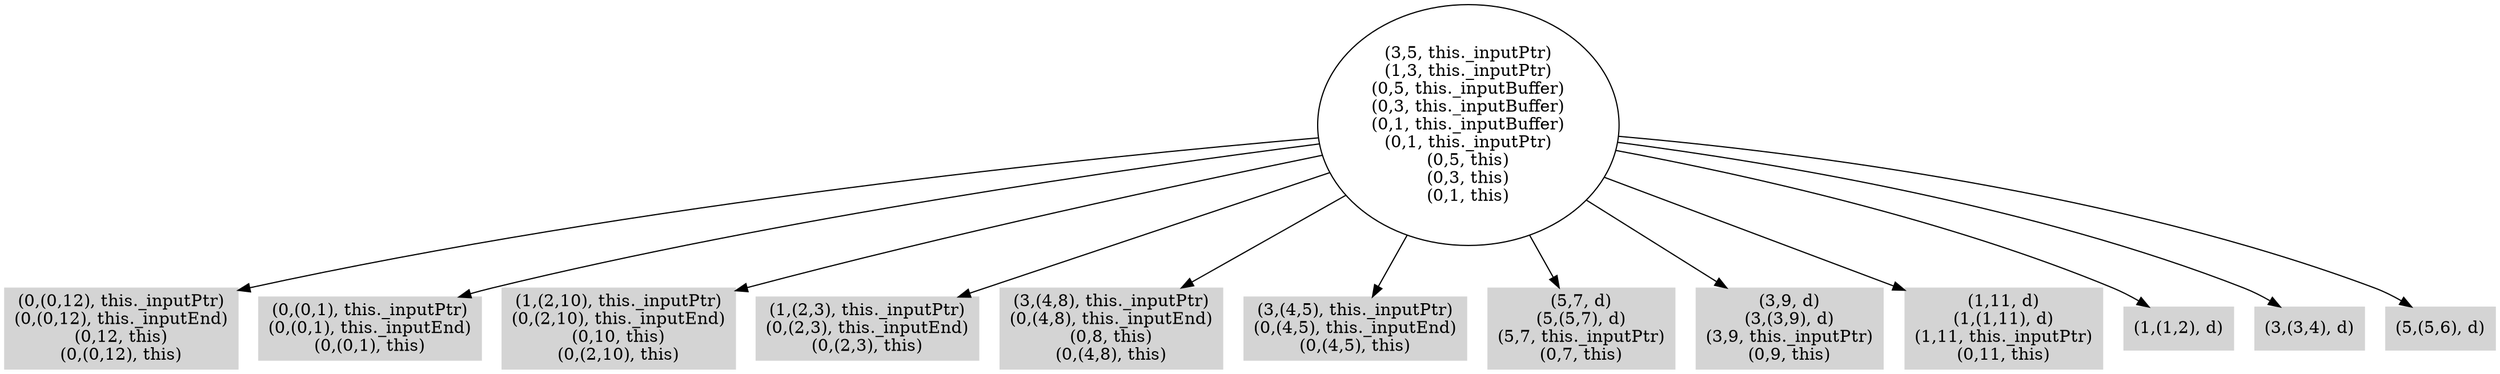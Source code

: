digraph { 
1961 [shape=box,style=filled,color=".0 .0 .83",label="(0,(0,12), this._inputPtr)\n(0,(0,12), this._inputEnd)\n(0,12, this)\n(0,(0,12), this)"];
1962 [shape=box,style=filled,color=".0 .0 .83",label="(0,(0,1), this._inputPtr)\n(0,(0,1), this._inputEnd)\n(0,(0,1), this)"];
1963 [shape=box,style=filled,color=".0 .0 .83",label="(1,(2,10), this._inputPtr)\n(0,(2,10), this._inputEnd)\n(0,10, this)\n(0,(2,10), this)"];
1964 [shape=box,style=filled,color=".0 .0 .83",label="(1,(2,3), this._inputPtr)\n(0,(2,3), this._inputEnd)\n(0,(2,3), this)"];
1965 [shape=box,style=filled,color=".0 .0 .83",label="(3,(4,8), this._inputPtr)\n(0,(4,8), this._inputEnd)\n(0,8, this)\n(0,(4,8), this)"];
1966 [shape=box,style=filled,color=".0 .0 .83",label="(3,(4,5), this._inputPtr)\n(0,(4,5), this._inputEnd)\n(0,(4,5), this)"];
1967 [shape=box,style=filled,color=".0 .0 .83",label="(5,7, d)\n(5,(5,7), d)\n(5,7, this._inputPtr)\n(0,7, this)"];
1968 [shape=box,style=filled,color=".0 .0 .83",label="(3,9, d)\n(3,(3,9), d)\n(3,9, this._inputPtr)\n(0,9, this)"];
1969 [shape=box,style=filled,color=".0 .0 .83",label="(1,11, d)\n(1,(1,11), d)\n(1,11, this._inputPtr)\n(0,11, this)"];
1970 [shape=box,style=filled,color=".0 .0 .83",label="(1,(1,2), d)"];
1971 [shape=box,style=filled,color=".0 .0 .83",label="(3,(3,4), d)"];
1972 [shape=box,style=filled,color=".0 .0 .83",label="(5,(5,6), d)"];
1973 [label="(3,5, this._inputPtr)\n(1,3, this._inputPtr)\n(0,5, this._inputBuffer)\n(0,3, this._inputBuffer)\n(0,1, this._inputBuffer)\n(0,1, this._inputPtr)\n(0,5, this)\n(0,3, this)\n(0,1, this)"];
1973 -> 1961;
1973 -> 1962;
1973 -> 1963;
1973 -> 1964;
1973 -> 1965;
1973 -> 1966;
1973 -> 1967;
1973 -> 1968;
1973 -> 1969;
1973 -> 1970;
1973 -> 1971;
1973 -> 1972;
}